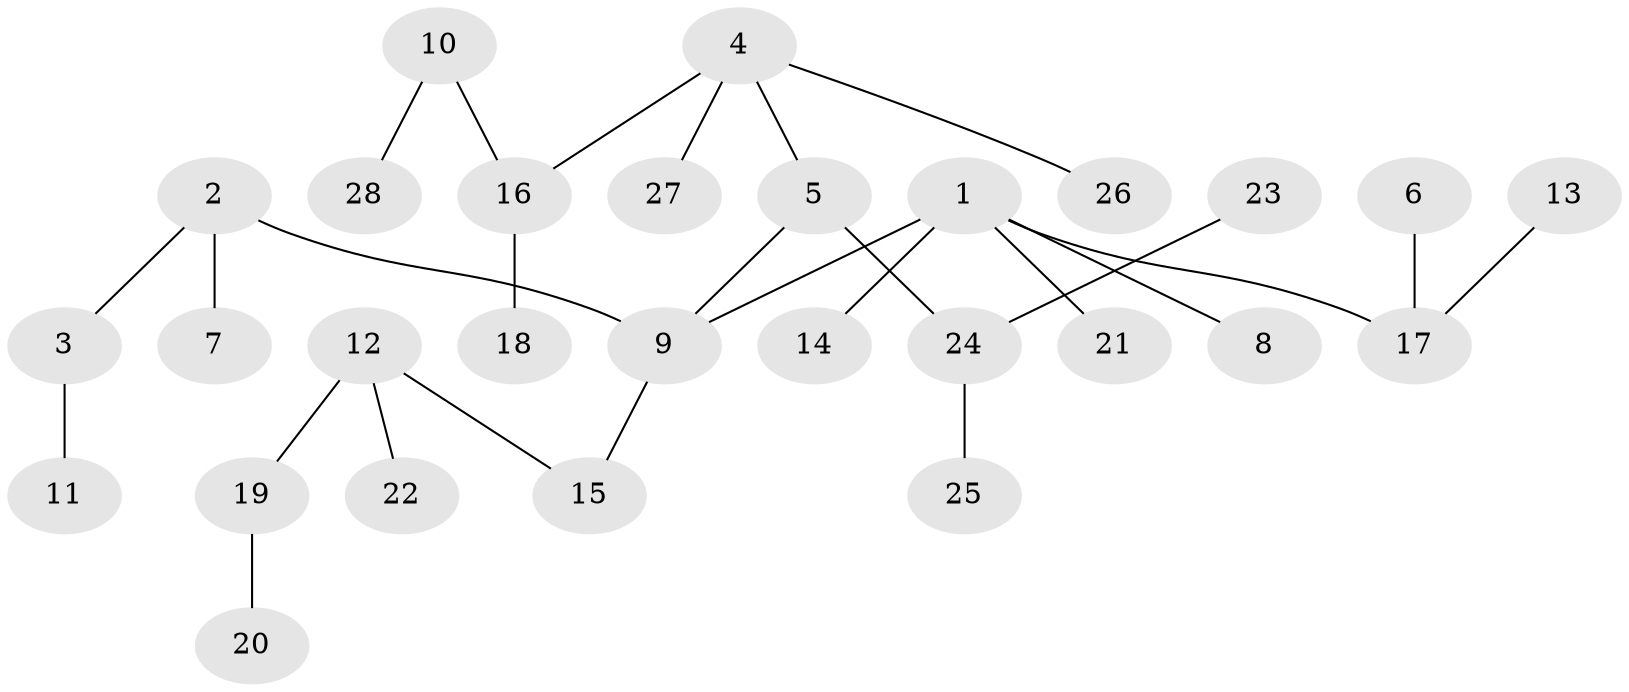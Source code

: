 // original degree distribution, {5: 0.07142857142857142, 4: 0.05357142857142857, 3: 0.14285714285714285, 1: 0.5, 2: 0.23214285714285715}
// Generated by graph-tools (version 1.1) at 2025/02/03/09/25 03:02:26]
// undirected, 28 vertices, 27 edges
graph export_dot {
graph [start="1"]
  node [color=gray90,style=filled];
  1;
  2;
  3;
  4;
  5;
  6;
  7;
  8;
  9;
  10;
  11;
  12;
  13;
  14;
  15;
  16;
  17;
  18;
  19;
  20;
  21;
  22;
  23;
  24;
  25;
  26;
  27;
  28;
  1 -- 8 [weight=1.0];
  1 -- 9 [weight=1.0];
  1 -- 14 [weight=1.0];
  1 -- 17 [weight=1.0];
  1 -- 21 [weight=1.0];
  2 -- 3 [weight=1.0];
  2 -- 7 [weight=1.0];
  2 -- 9 [weight=1.0];
  3 -- 11 [weight=1.0];
  4 -- 5 [weight=1.0];
  4 -- 16 [weight=1.0];
  4 -- 26 [weight=1.0];
  4 -- 27 [weight=1.0];
  5 -- 9 [weight=1.0];
  5 -- 24 [weight=1.0];
  6 -- 17 [weight=1.0];
  9 -- 15 [weight=1.0];
  10 -- 16 [weight=1.0];
  10 -- 28 [weight=1.0];
  12 -- 15 [weight=1.0];
  12 -- 19 [weight=1.0];
  12 -- 22 [weight=1.0];
  13 -- 17 [weight=1.0];
  16 -- 18 [weight=1.0];
  19 -- 20 [weight=1.0];
  23 -- 24 [weight=1.0];
  24 -- 25 [weight=1.0];
}
